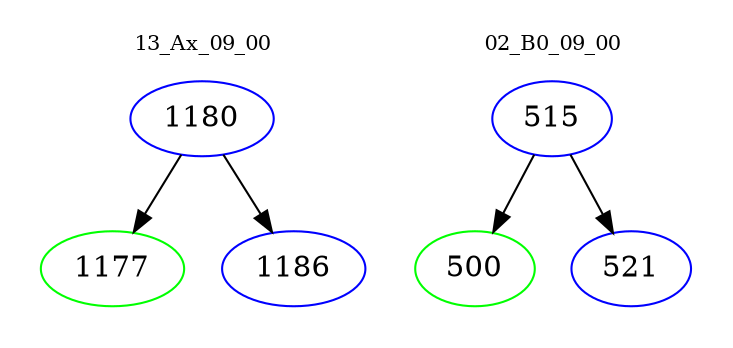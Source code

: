 digraph{
subgraph cluster_0 {
color = white
label = "13_Ax_09_00";
fontsize=10;
T0_1180 [label="1180", color="blue"]
T0_1180 -> T0_1177 [color="black"]
T0_1177 [label="1177", color="green"]
T0_1180 -> T0_1186 [color="black"]
T0_1186 [label="1186", color="blue"]
}
subgraph cluster_1 {
color = white
label = "02_B0_09_00";
fontsize=10;
T1_515 [label="515", color="blue"]
T1_515 -> T1_500 [color="black"]
T1_500 [label="500", color="green"]
T1_515 -> T1_521 [color="black"]
T1_521 [label="521", color="blue"]
}
}
